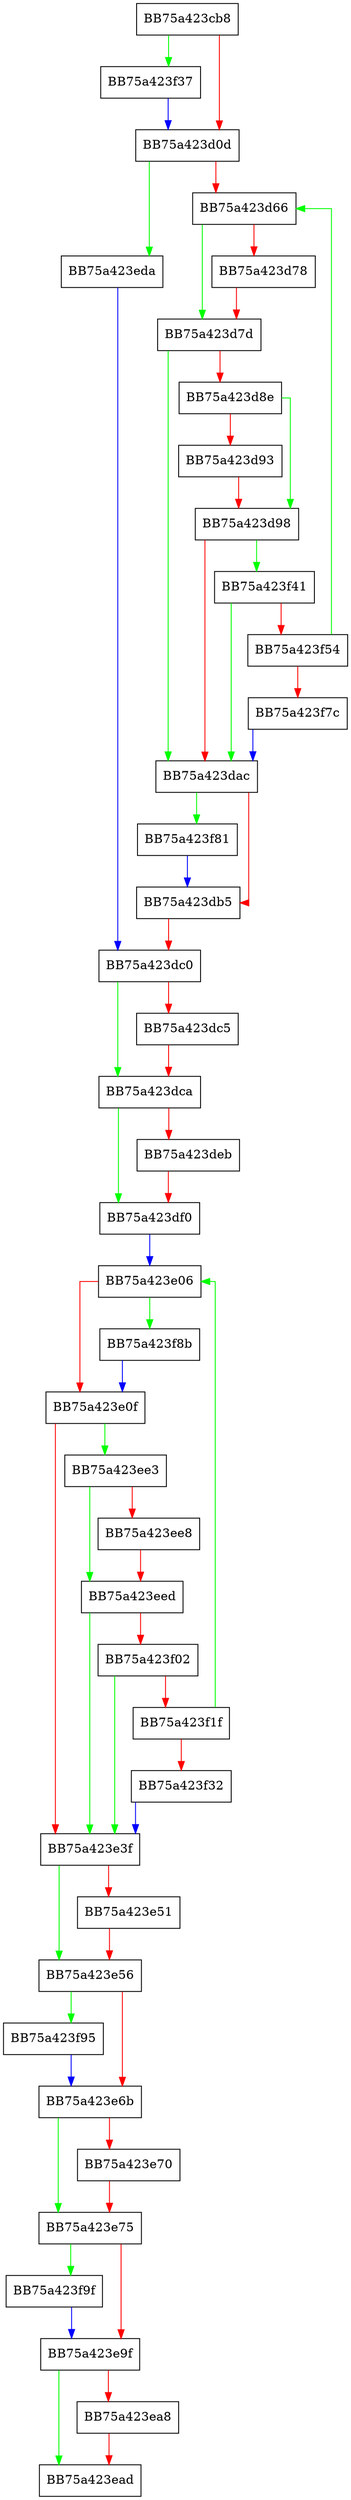 digraph ExtendInterval {
  node [shape="box"];
  graph [splines=ortho];
  BB75a423cb8 -> BB75a423f37 [color="green"];
  BB75a423cb8 -> BB75a423d0d [color="red"];
  BB75a423d0d -> BB75a423eda [color="green"];
  BB75a423d0d -> BB75a423d66 [color="red"];
  BB75a423d66 -> BB75a423d7d [color="green"];
  BB75a423d66 -> BB75a423d78 [color="red"];
  BB75a423d78 -> BB75a423d7d [color="red"];
  BB75a423d7d -> BB75a423dac [color="green"];
  BB75a423d7d -> BB75a423d8e [color="red"];
  BB75a423d8e -> BB75a423d98 [color="green"];
  BB75a423d8e -> BB75a423d93 [color="red"];
  BB75a423d93 -> BB75a423d98 [color="red"];
  BB75a423d98 -> BB75a423f41 [color="green"];
  BB75a423d98 -> BB75a423dac [color="red"];
  BB75a423dac -> BB75a423f81 [color="green"];
  BB75a423dac -> BB75a423db5 [color="red"];
  BB75a423db5 -> BB75a423dc0 [color="red"];
  BB75a423dc0 -> BB75a423dca [color="green"];
  BB75a423dc0 -> BB75a423dc5 [color="red"];
  BB75a423dc5 -> BB75a423dca [color="red"];
  BB75a423dca -> BB75a423df0 [color="green"];
  BB75a423dca -> BB75a423deb [color="red"];
  BB75a423deb -> BB75a423df0 [color="red"];
  BB75a423df0 -> BB75a423e06 [color="blue"];
  BB75a423e06 -> BB75a423f8b [color="green"];
  BB75a423e06 -> BB75a423e0f [color="red"];
  BB75a423e0f -> BB75a423ee3 [color="green"];
  BB75a423e0f -> BB75a423e3f [color="red"];
  BB75a423e3f -> BB75a423e56 [color="green"];
  BB75a423e3f -> BB75a423e51 [color="red"];
  BB75a423e51 -> BB75a423e56 [color="red"];
  BB75a423e56 -> BB75a423f95 [color="green"];
  BB75a423e56 -> BB75a423e6b [color="red"];
  BB75a423e6b -> BB75a423e75 [color="green"];
  BB75a423e6b -> BB75a423e70 [color="red"];
  BB75a423e70 -> BB75a423e75 [color="red"];
  BB75a423e75 -> BB75a423f9f [color="green"];
  BB75a423e75 -> BB75a423e9f [color="red"];
  BB75a423e9f -> BB75a423ead [color="green"];
  BB75a423e9f -> BB75a423ea8 [color="red"];
  BB75a423ea8 -> BB75a423ead [color="red"];
  BB75a423eda -> BB75a423dc0 [color="blue"];
  BB75a423ee3 -> BB75a423eed [color="green"];
  BB75a423ee3 -> BB75a423ee8 [color="red"];
  BB75a423ee8 -> BB75a423eed [color="red"];
  BB75a423eed -> BB75a423e3f [color="green"];
  BB75a423eed -> BB75a423f02 [color="red"];
  BB75a423f02 -> BB75a423e3f [color="green"];
  BB75a423f02 -> BB75a423f1f [color="red"];
  BB75a423f1f -> BB75a423e06 [color="green"];
  BB75a423f1f -> BB75a423f32 [color="red"];
  BB75a423f32 -> BB75a423e3f [color="blue"];
  BB75a423f37 -> BB75a423d0d [color="blue"];
  BB75a423f41 -> BB75a423dac [color="green"];
  BB75a423f41 -> BB75a423f54 [color="red"];
  BB75a423f54 -> BB75a423d66 [color="green"];
  BB75a423f54 -> BB75a423f7c [color="red"];
  BB75a423f7c -> BB75a423dac [color="blue"];
  BB75a423f81 -> BB75a423db5 [color="blue"];
  BB75a423f8b -> BB75a423e0f [color="blue"];
  BB75a423f95 -> BB75a423e6b [color="blue"];
  BB75a423f9f -> BB75a423e9f [color="blue"];
}